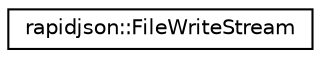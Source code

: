 digraph "Graphical Class Hierarchy"
{
 // INTERACTIVE_SVG=YES
 // LATEX_PDF_SIZE
  edge [fontname="Helvetica",fontsize="10",labelfontname="Helvetica",labelfontsize="10"];
  node [fontname="Helvetica",fontsize="10",shape=record];
  rankdir="LR";
  Node0 [label="rapidjson::FileWriteStream",height=0.2,width=0.4,color="black", fillcolor="white", style="filled",URL="$classrapidjson_1_1_file_write_stream.html",tooltip="Wrapper of C file stream for output using fwrite()."];
}
